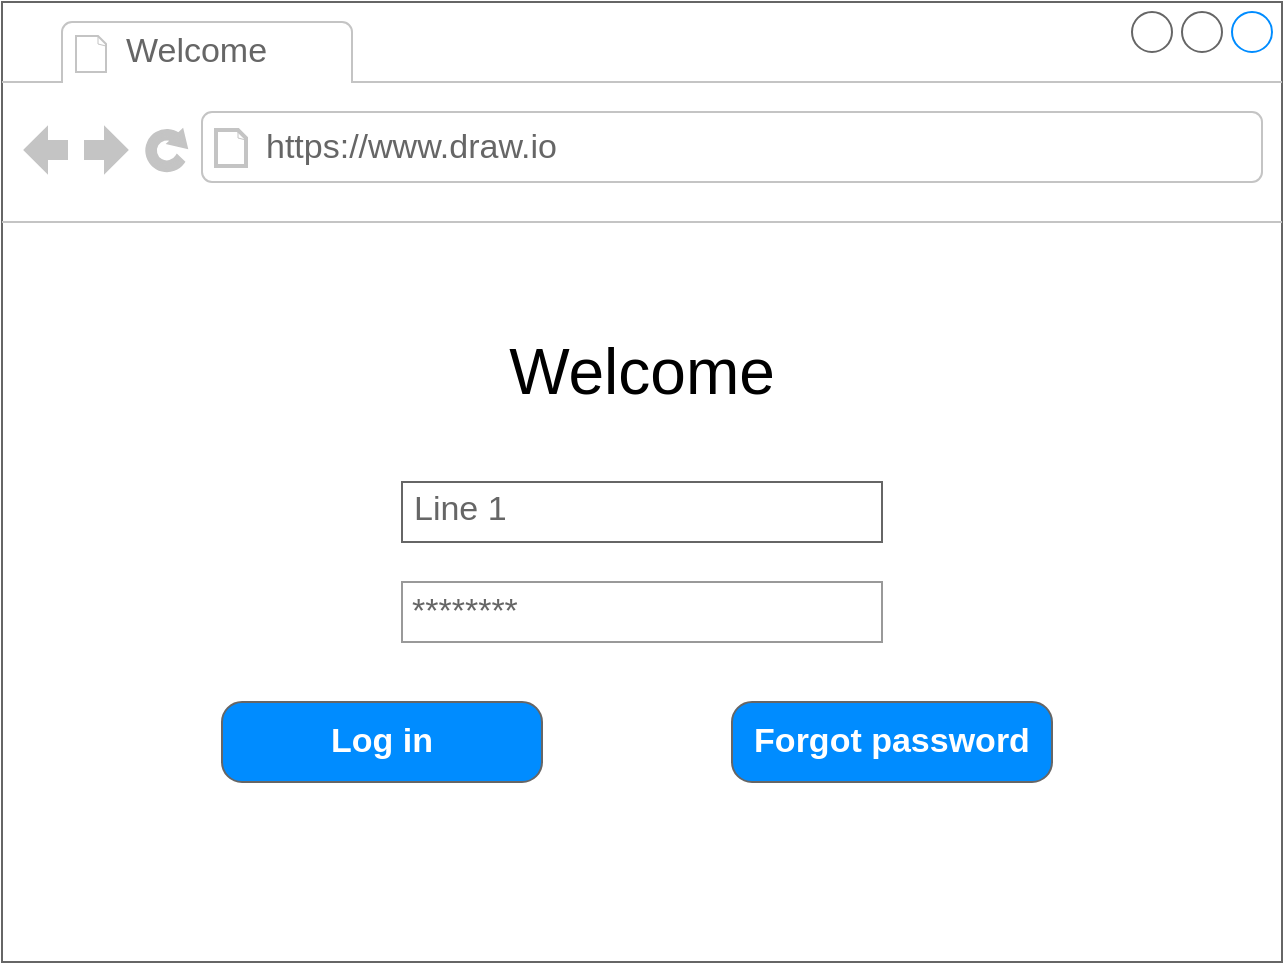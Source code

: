 <mxfile version="24.7.6" pages="3">
  <diagram name="Login" id="wM40J1ZDgZZHEo1SbQfP">
    <mxGraphModel dx="1166" dy="695" grid="1" gridSize="10" guides="1" tooltips="1" connect="1" arrows="1" fold="1" page="1" pageScale="1" pageWidth="850" pageHeight="1100" math="0" shadow="0">
      <root>
        <mxCell id="0" />
        <mxCell id="1" parent="0" />
        <mxCell id="wfvt5wwzUan6U3GrYlAO-9" value="" style="strokeWidth=1;shadow=0;dashed=0;align=center;html=1;shape=mxgraph.mockup.containers.browserWindow;rSize=0;strokeColor=#666666;strokeColor2=#008cff;strokeColor3=#c4c4c4;mainText=,;recursiveResize=0;" vertex="1" parent="1">
          <mxGeometry x="60" y="120" width="640" height="480" as="geometry" />
        </mxCell>
        <mxCell id="wfvt5wwzUan6U3GrYlAO-10" value="Welcome" style="strokeWidth=1;shadow=0;dashed=0;align=center;html=1;shape=mxgraph.mockup.containers.anchor;fontSize=17;fontColor=#666666;align=left;whiteSpace=wrap;" vertex="1" parent="wfvt5wwzUan6U3GrYlAO-9">
          <mxGeometry x="60" y="12" width="110" height="26" as="geometry" />
        </mxCell>
        <mxCell id="wfvt5wwzUan6U3GrYlAO-11" value="https://www.draw.io" style="strokeWidth=1;shadow=0;dashed=0;align=center;html=1;shape=mxgraph.mockup.containers.anchor;rSize=0;fontSize=17;fontColor=#666666;align=left;" vertex="1" parent="wfvt5wwzUan6U3GrYlAO-9">
          <mxGeometry x="130" y="60" width="250" height="26" as="geometry" />
        </mxCell>
        <mxCell id="wfvt5wwzUan6U3GrYlAO-18" value="Line 1" style="strokeWidth=1;shadow=0;dashed=0;align=center;html=1;shape=mxgraph.mockup.text.textBox;fontColor=#666666;align=left;fontSize=17;spacingLeft=4;spacingTop=-3;whiteSpace=wrap;strokeColor=#666666;mainText=" vertex="1" parent="wfvt5wwzUan6U3GrYlAO-9">
          <mxGeometry x="200" y="240" width="240" height="30" as="geometry" />
        </mxCell>
        <mxCell id="wfvt5wwzUan6U3GrYlAO-19" value="********" style="strokeWidth=1;shadow=0;dashed=0;align=center;html=1;shape=mxgraph.mockup.forms.pwField;strokeColor=#999999;mainText=;align=left;fontColor=#666666;fontSize=17;spacingLeft=3;" vertex="1" parent="wfvt5wwzUan6U3GrYlAO-9">
          <mxGeometry x="200" y="290" width="240" height="30" as="geometry" />
        </mxCell>
        <mxCell id="wfvt5wwzUan6U3GrYlAO-20" value="Welcome" style="text;html=1;align=center;verticalAlign=middle;whiteSpace=wrap;rounded=0;fontSize=32;" vertex="1" parent="wfvt5wwzUan6U3GrYlAO-9">
          <mxGeometry x="240" y="170" width="160" height="30" as="geometry" />
        </mxCell>
        <mxCell id="wfvt5wwzUan6U3GrYlAO-21" value="Log in" style="strokeWidth=1;shadow=0;dashed=0;align=center;html=1;shape=mxgraph.mockup.buttons.button;strokeColor=#666666;fontColor=#ffffff;mainText=;buttonStyle=round;fontSize=17;fontStyle=1;fillColor=#008cff;whiteSpace=wrap;" vertex="1" parent="wfvt5wwzUan6U3GrYlAO-9">
          <mxGeometry x="110" y="350" width="160" height="40" as="geometry" />
        </mxCell>
        <mxCell id="wfvt5wwzUan6U3GrYlAO-22" value="Forgot password" style="strokeWidth=1;shadow=0;dashed=0;align=center;html=1;shape=mxgraph.mockup.buttons.button;strokeColor=#666666;fontColor=#ffffff;mainText=;buttonStyle=round;fontSize=17;fontStyle=1;fillColor=#008cff;whiteSpace=wrap;" vertex="1" parent="wfvt5wwzUan6U3GrYlAO-9">
          <mxGeometry x="365" y="350" width="160" height="40" as="geometry" />
        </mxCell>
      </root>
    </mxGraphModel>
  </diagram>
  <diagram id="2LN8ZncrIHAVNFJHm52c" name="Main">
    <mxGraphModel dx="1166" dy="695" grid="1" gridSize="10" guides="1" tooltips="1" connect="1" arrows="1" fold="1" page="1" pageScale="1" pageWidth="850" pageHeight="1100" math="0" shadow="0">
      <root>
        <mxCell id="0" />
        <mxCell id="1" parent="0" />
        <mxCell id="WFigzMjV-0Lx5D6l7QM8-1" value="" style="strokeWidth=1;shadow=0;dashed=0;align=center;html=1;shape=mxgraph.mockup.containers.browserWindow;rSize=0;strokeColor=#666666;strokeColor2=#008cff;strokeColor3=#c4c4c4;mainText=,;recursiveResize=0;" vertex="1" parent="1">
          <mxGeometry x="40" y="160" width="680" height="480" as="geometry" />
        </mxCell>
        <mxCell id="WFigzMjV-0Lx5D6l7QM8-2" value="Dashboard" style="strokeWidth=1;shadow=0;dashed=0;align=center;html=1;shape=mxgraph.mockup.containers.anchor;fontSize=17;fontColor=#666666;align=left;whiteSpace=wrap;" vertex="1" parent="WFigzMjV-0Lx5D6l7QM8-1">
          <mxGeometry x="60" y="12" width="110" height="26" as="geometry" />
        </mxCell>
        <mxCell id="WFigzMjV-0Lx5D6l7QM8-3" value="https://www.draw.io" style="strokeWidth=1;shadow=0;dashed=0;align=center;html=1;shape=mxgraph.mockup.containers.anchor;rSize=0;fontSize=17;fontColor=#666666;align=left;" vertex="1" parent="WFigzMjV-0Lx5D6l7QM8-1">
          <mxGeometry x="130" y="60" width="250" height="26" as="geometry" />
        </mxCell>
        <mxCell id="WFigzMjV-0Lx5D6l7QM8-31" value="&lt;font style=&quot;font-size: 27px;&quot;&gt;Dashboard&lt;/font&gt;" style="text;html=1;align=center;verticalAlign=middle;whiteSpace=wrap;rounded=0;" vertex="1" parent="WFigzMjV-0Lx5D6l7QM8-1">
          <mxGeometry x="260" y="155" width="160" height="30" as="geometry" />
        </mxCell>
        <mxCell id="WFigzMjV-0Lx5D6l7QM8-26" value="" style="swimlane;shape=mxgraph.bootstrap.anchor;strokeColor=#666666;fillColor=#ffffff;fontColor=#666666;fontStyle=0;childLayout=stackLayout;horizontal=0;startSize=0;horizontalStack=1;resizeParent=1;resizeParentMax=0;resizeLast=0;collapsible=0;marginBottom=0;whiteSpace=wrap;html=1;" vertex="1" parent="WFigzMjV-0Lx5D6l7QM8-1">
          <mxGeometry x="90" y="210" width="500" height="50" as="geometry" />
        </mxCell>
        <mxCell id="WFigzMjV-0Lx5D6l7QM8-27" value="Product" style="text;strokeColor=#008CFF;align=center;verticalAlign=middle;spacingLeft=10;spacingRight=10;overflow=hidden;points=[[0,0.5],[1,0.5]];portConstraint=eastwest;rotatable=0;whiteSpace=wrap;html=1;shape=mxgraph.mockup.leftButton;rSize=10;fillColor=#008CFF;fontColor=#ffffff;fontSize=17;fontStyle=1;" vertex="1" parent="WFigzMjV-0Lx5D6l7QM8-26">
          <mxGeometry width="125" height="50" as="geometry" />
        </mxCell>
        <mxCell id="WFigzMjV-0Lx5D6l7QM8-28" value="Employee" style="text;strokeColor=inherit;align=center;verticalAlign=middle;spacingLeft=10;spacingRight=10;overflow=hidden;points=[[0,0.5],[1,0.5]];portConstraint=eastwest;rotatable=0;whiteSpace=wrap;html=1;rSize=5;fillColor=inherit;fontColor=inherit;fontSize=17;fontStyle=1;" vertex="1" parent="WFigzMjV-0Lx5D6l7QM8-26">
          <mxGeometry x="125" width="125" height="50" as="geometry" />
        </mxCell>
        <mxCell id="WFigzMjV-0Lx5D6l7QM8-29" value="Customer" style="text;strokeColor=inherit;align=center;verticalAlign=middle;spacingLeft=10;spacingRight=10;overflow=hidden;points=[[0,0.5],[1,0.5]];portConstraint=eastwest;rotatable=0;whiteSpace=wrap;html=1;rSize=5;fillColor=inherit;fontColor=inherit;fontSize=17;fontStyle=1;" vertex="1" parent="WFigzMjV-0Lx5D6l7QM8-26">
          <mxGeometry x="250" width="125" height="50" as="geometry" />
        </mxCell>
        <mxCell id="WFigzMjV-0Lx5D6l7QM8-30" value="Statistic" style="text;strokeColor=inherit;align=center;verticalAlign=middle;spacingLeft=10;spacingRight=10;overflow=hidden;points=[[0,0.5],[1,0.5]];portConstraint=eastwest;rotatable=0;whiteSpace=wrap;html=1;shape=mxgraph.mockup.rightButton;rSize=10;fillColor=inherit;fontColor=inherit;fontSize=17;fontStyle=1;" vertex="1" parent="WFigzMjV-0Lx5D6l7QM8-26">
          <mxGeometry x="375" width="125" height="50" as="geometry" />
        </mxCell>
      </root>
    </mxGraphModel>
  </diagram>
  <diagram id="ALMlDpFMJ4yu8VWAOu-J" name="Product">
    <mxGraphModel dx="1166" dy="695" grid="1" gridSize="10" guides="1" tooltips="1" connect="1" arrows="1" fold="1" page="1" pageScale="1" pageWidth="850" pageHeight="1100" math="0" shadow="0">
      <root>
        <mxCell id="0" />
        <mxCell id="1" parent="0" />
        <mxCell id="5a8EYRlb7i6542ktaVtH-11" value="" style="strokeWidth=1;shadow=0;dashed=0;align=center;html=1;shape=mxgraph.mockup.containers.browserWindow;rSize=0;strokeColor=#666666;strokeColor2=#008cff;strokeColor3=#c4c4c4;mainText=,;recursiveResize=0;" vertex="1" parent="1">
          <mxGeometry x="290" y="80" width="760" height="610" as="geometry" />
        </mxCell>
        <mxCell id="5a8EYRlb7i6542ktaVtH-12" value="Product" style="strokeWidth=1;shadow=0;dashed=0;align=center;html=1;shape=mxgraph.mockup.containers.anchor;fontSize=17;fontColor=#666666;align=left;whiteSpace=wrap;" vertex="1" parent="5a8EYRlb7i6542ktaVtH-11">
          <mxGeometry x="60" y="12" width="110" height="26" as="geometry" />
        </mxCell>
        <mxCell id="5a8EYRlb7i6542ktaVtH-13" value="https://www.draw.io" style="strokeWidth=1;shadow=0;dashed=0;align=center;html=1;shape=mxgraph.mockup.containers.anchor;rSize=0;fontSize=17;fontColor=#666666;align=left;" vertex="1" parent="5a8EYRlb7i6542ktaVtH-11">
          <mxGeometry x="130" y="60" width="250" height="26" as="geometry" />
        </mxCell>
        <mxCell id="sIzVuVxP-AS3HltRflcc-23" value="" style="shape=internalStorage;whiteSpace=wrap;html=1;backgroundOutline=1;dx=60;dy=60;" vertex="1" parent="5a8EYRlb7i6542ktaVtH-11">
          <mxGeometry x="90" y="140" width="510" height="390" as="geometry" />
        </mxCell>
      </root>
    </mxGraphModel>
  </diagram>
</mxfile>
